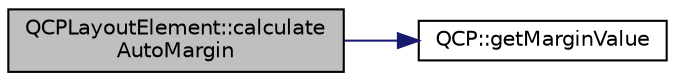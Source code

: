 digraph "QCPLayoutElement::calculateAutoMargin"
{
  edge [fontname="Helvetica",fontsize="10",labelfontname="Helvetica",labelfontsize="10"];
  node [fontname="Helvetica",fontsize="10",shape=record];
  rankdir="LR";
  Node13 [label="QCPLayoutElement::calculate\lAutoMargin",height=0.2,width=0.4,color="black", fillcolor="grey75", style="filled", fontcolor="black"];
  Node13 -> Node14 [color="midnightblue",fontsize="10",style="solid",fontname="Helvetica"];
  Node14 [label="QCP::getMarginValue",height=0.2,width=0.4,color="black", fillcolor="white", style="filled",URL="$namespace_q_c_p.html#a23a2679d3495c444acc26acc61e35b5b"];
}

